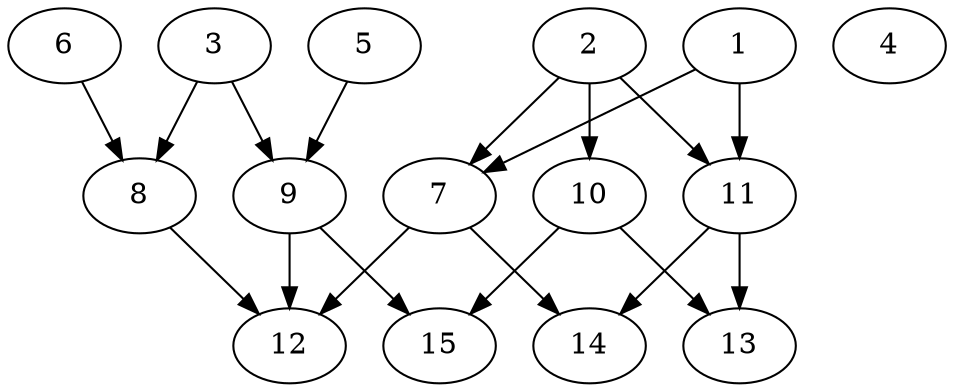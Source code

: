 // DAG automatically generated by daggen at Thu Oct  3 13:59:27 2019
// ./daggen --dot -n 15 --ccr 0.3 --fat 0.7 --regular 0.7 --density 0.5 --mindata 5242880 --maxdata 52428800 
digraph G {
  1 [size="125651627", alpha="0.12", expect_size="37695488"] 
  1 -> 7 [size ="37695488"]
  1 -> 11 [size ="37695488"]
  2 [size="103092907", alpha="0.15", expect_size="30927872"] 
  2 -> 7 [size ="30927872"]
  2 -> 10 [size ="30927872"]
  2 -> 11 [size ="30927872"]
  3 [size="45090133", alpha="0.06", expect_size="13527040"] 
  3 -> 8 [size ="13527040"]
  3 -> 9 [size ="13527040"]
  4 [size="99508907", alpha="0.16", expect_size="29852672"] 
  5 [size="79735467", alpha="0.19", expect_size="23920640"] 
  5 -> 9 [size ="23920640"]
  6 [size="171987627", alpha="0.16", expect_size="51596288"] 
  6 -> 8 [size ="51596288"]
  7 [size="87862613", alpha="0.17", expect_size="26358784"] 
  7 -> 12 [size ="26358784"]
  7 -> 14 [size ="26358784"]
  8 [size="100826453", alpha="0.08", expect_size="30247936"] 
  8 -> 12 [size ="30247936"]
  9 [size="166062080", alpha="0.06", expect_size="49818624"] 
  9 -> 12 [size ="49818624"]
  9 -> 15 [size ="49818624"]
  10 [size="52582400", alpha="0.12", expect_size="15774720"] 
  10 -> 13 [size ="15774720"]
  10 -> 15 [size ="15774720"]
  11 [size="19756373", alpha="0.08", expect_size="5926912"] 
  11 -> 13 [size ="5926912"]
  11 -> 14 [size ="5926912"]
  12 [size="115295573", alpha="0.09", expect_size="34588672"] 
  13 [size="78499840", alpha="0.13", expect_size="23549952"] 
  14 [size="124532053", alpha="0.05", expect_size="37359616"] 
  15 [size="93166933", alpha="0.09", expect_size="27950080"] 
}
